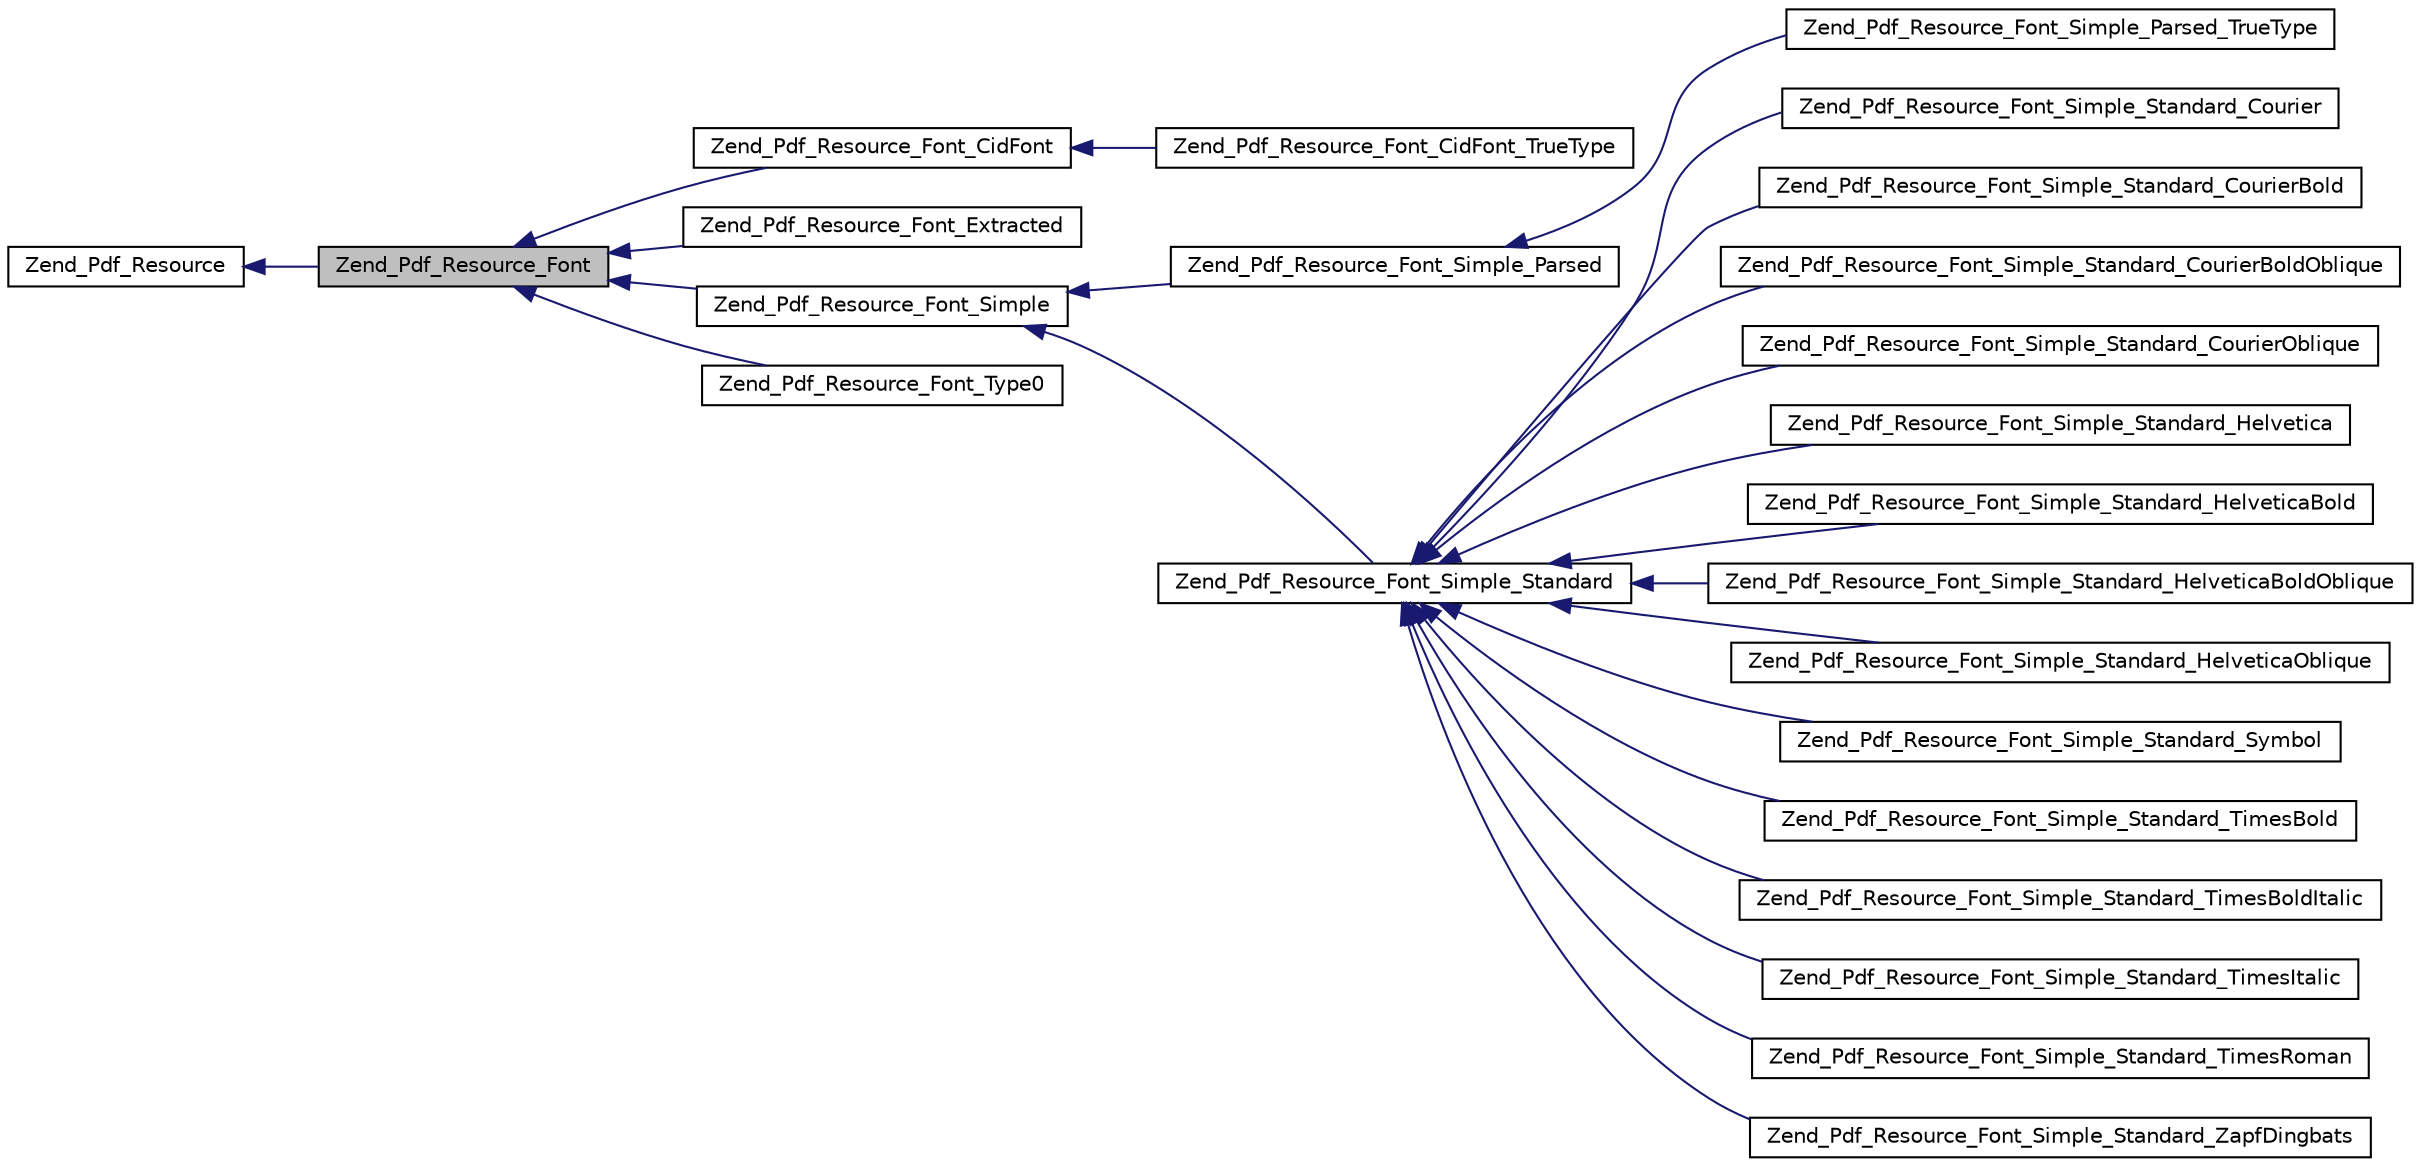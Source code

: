 digraph G
{
  edge [fontname="Helvetica",fontsize="10",labelfontname="Helvetica",labelfontsize="10"];
  node [fontname="Helvetica",fontsize="10",shape=record];
  rankdir="LR";
  Node1 [label="Zend_Pdf_Resource_Font",height=0.2,width=0.4,color="black", fillcolor="grey75", style="filled" fontcolor="black"];
  Node2 -> Node1 [dir="back",color="midnightblue",fontsize="10",style="solid",fontname="Helvetica"];
  Node2 [label="Zend_Pdf_Resource",height=0.2,width=0.4,color="black", fillcolor="white", style="filled",URL="$class_zend___pdf___resource.html"];
  Node1 -> Node3 [dir="back",color="midnightblue",fontsize="10",style="solid",fontname="Helvetica"];
  Node3 [label="Zend_Pdf_Resource_Font_CidFont",height=0.2,width=0.4,color="black", fillcolor="white", style="filled",URL="$class_zend___pdf___resource___font___cid_font.html"];
  Node3 -> Node4 [dir="back",color="midnightblue",fontsize="10",style="solid",fontname="Helvetica"];
  Node4 [label="Zend_Pdf_Resource_Font_CidFont_TrueType",height=0.2,width=0.4,color="black", fillcolor="white", style="filled",URL="$class_zend___pdf___resource___font___cid_font___true_type.html"];
  Node1 -> Node5 [dir="back",color="midnightblue",fontsize="10",style="solid",fontname="Helvetica"];
  Node5 [label="Zend_Pdf_Resource_Font_Extracted",height=0.2,width=0.4,color="black", fillcolor="white", style="filled",URL="$class_zend___pdf___resource___font___extracted.html"];
  Node1 -> Node6 [dir="back",color="midnightblue",fontsize="10",style="solid",fontname="Helvetica"];
  Node6 [label="Zend_Pdf_Resource_Font_Simple",height=0.2,width=0.4,color="black", fillcolor="white", style="filled",URL="$class_zend___pdf___resource___font___simple.html"];
  Node6 -> Node7 [dir="back",color="midnightblue",fontsize="10",style="solid",fontname="Helvetica"];
  Node7 [label="Zend_Pdf_Resource_Font_Simple_Parsed",height=0.2,width=0.4,color="black", fillcolor="white", style="filled",URL="$class_zend___pdf___resource___font___simple___parsed.html"];
  Node7 -> Node8 [dir="back",color="midnightblue",fontsize="10",style="solid",fontname="Helvetica"];
  Node8 [label="Zend_Pdf_Resource_Font_Simple_Parsed_TrueType",height=0.2,width=0.4,color="black", fillcolor="white", style="filled",URL="$class_zend___pdf___resource___font___simple___parsed___true_type.html"];
  Node6 -> Node9 [dir="back",color="midnightblue",fontsize="10",style="solid",fontname="Helvetica"];
  Node9 [label="Zend_Pdf_Resource_Font_Simple_Standard",height=0.2,width=0.4,color="black", fillcolor="white", style="filled",URL="$class_zend___pdf___resource___font___simple___standard.html"];
  Node9 -> Node10 [dir="back",color="midnightblue",fontsize="10",style="solid",fontname="Helvetica"];
  Node10 [label="Zend_Pdf_Resource_Font_Simple_Standard_Courier",height=0.2,width=0.4,color="black", fillcolor="white", style="filled",URL="$class_zend___pdf___resource___font___simple___standard___courier.html"];
  Node9 -> Node11 [dir="back",color="midnightblue",fontsize="10",style="solid",fontname="Helvetica"];
  Node11 [label="Zend_Pdf_Resource_Font_Simple_Standard_CourierBold",height=0.2,width=0.4,color="black", fillcolor="white", style="filled",URL="$class_zend___pdf___resource___font___simple___standard___courier_bold.html"];
  Node9 -> Node12 [dir="back",color="midnightblue",fontsize="10",style="solid",fontname="Helvetica"];
  Node12 [label="Zend_Pdf_Resource_Font_Simple_Standard_CourierBoldOblique",height=0.2,width=0.4,color="black", fillcolor="white", style="filled",URL="$class_zend___pdf___resource___font___simple___standard___courier_bold_oblique.html"];
  Node9 -> Node13 [dir="back",color="midnightblue",fontsize="10",style="solid",fontname="Helvetica"];
  Node13 [label="Zend_Pdf_Resource_Font_Simple_Standard_CourierOblique",height=0.2,width=0.4,color="black", fillcolor="white", style="filled",URL="$class_zend___pdf___resource___font___simple___standard___courier_oblique.html"];
  Node9 -> Node14 [dir="back",color="midnightblue",fontsize="10",style="solid",fontname="Helvetica"];
  Node14 [label="Zend_Pdf_Resource_Font_Simple_Standard_Helvetica",height=0.2,width=0.4,color="black", fillcolor="white", style="filled",URL="$class_zend___pdf___resource___font___simple___standard___helvetica.html"];
  Node9 -> Node15 [dir="back",color="midnightblue",fontsize="10",style="solid",fontname="Helvetica"];
  Node15 [label="Zend_Pdf_Resource_Font_Simple_Standard_HelveticaBold",height=0.2,width=0.4,color="black", fillcolor="white", style="filled",URL="$class_zend___pdf___resource___font___simple___standard___helvetica_bold.html"];
  Node9 -> Node16 [dir="back",color="midnightblue",fontsize="10",style="solid",fontname="Helvetica"];
  Node16 [label="Zend_Pdf_Resource_Font_Simple_Standard_HelveticaBoldOblique",height=0.2,width=0.4,color="black", fillcolor="white", style="filled",URL="$class_zend___pdf___resource___font___simple___standard___helvetica_bold_oblique.html"];
  Node9 -> Node17 [dir="back",color="midnightblue",fontsize="10",style="solid",fontname="Helvetica"];
  Node17 [label="Zend_Pdf_Resource_Font_Simple_Standard_HelveticaOblique",height=0.2,width=0.4,color="black", fillcolor="white", style="filled",URL="$class_zend___pdf___resource___font___simple___standard___helvetica_oblique.html"];
  Node9 -> Node18 [dir="back",color="midnightblue",fontsize="10",style="solid",fontname="Helvetica"];
  Node18 [label="Zend_Pdf_Resource_Font_Simple_Standard_Symbol",height=0.2,width=0.4,color="black", fillcolor="white", style="filled",URL="$class_zend___pdf___resource___font___simple___standard___symbol.html"];
  Node9 -> Node19 [dir="back",color="midnightblue",fontsize="10",style="solid",fontname="Helvetica"];
  Node19 [label="Zend_Pdf_Resource_Font_Simple_Standard_TimesBold",height=0.2,width=0.4,color="black", fillcolor="white", style="filled",URL="$class_zend___pdf___resource___font___simple___standard___times_bold.html"];
  Node9 -> Node20 [dir="back",color="midnightblue",fontsize="10",style="solid",fontname="Helvetica"];
  Node20 [label="Zend_Pdf_Resource_Font_Simple_Standard_TimesBoldItalic",height=0.2,width=0.4,color="black", fillcolor="white", style="filled",URL="$class_zend___pdf___resource___font___simple___standard___times_bold_italic.html"];
  Node9 -> Node21 [dir="back",color="midnightblue",fontsize="10",style="solid",fontname="Helvetica"];
  Node21 [label="Zend_Pdf_Resource_Font_Simple_Standard_TimesItalic",height=0.2,width=0.4,color="black", fillcolor="white", style="filled",URL="$class_zend___pdf___resource___font___simple___standard___times_italic.html"];
  Node9 -> Node22 [dir="back",color="midnightblue",fontsize="10",style="solid",fontname="Helvetica"];
  Node22 [label="Zend_Pdf_Resource_Font_Simple_Standard_TimesRoman",height=0.2,width=0.4,color="black", fillcolor="white", style="filled",URL="$class_zend___pdf___resource___font___simple___standard___times_roman.html"];
  Node9 -> Node23 [dir="back",color="midnightblue",fontsize="10",style="solid",fontname="Helvetica"];
  Node23 [label="Zend_Pdf_Resource_Font_Simple_Standard_ZapfDingbats",height=0.2,width=0.4,color="black", fillcolor="white", style="filled",URL="$class_zend___pdf___resource___font___simple___standard___zapf_dingbats.html"];
  Node1 -> Node24 [dir="back",color="midnightblue",fontsize="10",style="solid",fontname="Helvetica"];
  Node24 [label="Zend_Pdf_Resource_Font_Type0",height=0.2,width=0.4,color="black", fillcolor="white", style="filled",URL="$class_zend___pdf___resource___font___type0.html"];
}
